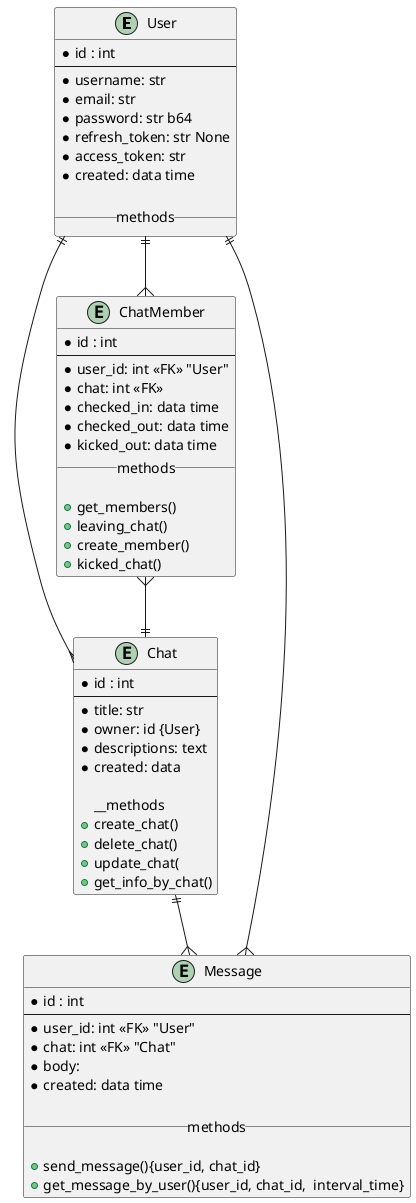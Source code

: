 @startuml
entity "User"  {
  * id : int
  --
  * username: str
  * email: str
  * password: str b64
  * refresh_token: str None
  * access_token: str
  * created: data time

  __methods__
}

entity "Chat" {
  * id : int
  --
  * title: str
  * owner: id {User}
  * descriptions: text
  * created: data

  __methods
  {method} + create_chat()
  {method} + delete_chat()
  {method} + update_chat(
  {method} + get_info_by_chat()
}

entity "Message" {
  * id : int
  --
  * user_id: int <<FK>> "User"
  * chat: int <<FK>> "Chat"
  * body:
  * created: data time

  __methods__

  {method} + send_message(){user_id, chat_id}
  {method} + get_message_by_user(){user_id, chat_id,  interval_time}
}

entity "ChatMember" {
  * id : int
  --
  * user_id: int <<FK>> "User"
  * chat: int <<FK>>
  * checked_in: data time
  * checked_out: data time
  * kicked_out: data time
  __methods__

  {method} + get_members()
  {method} + leaving_chat()
  {method} + create_member()
  {method} + kicked_chat()
}

User ||--{ "ChatMember"
"ChatMember" }--|| "Chat"
User ||--{ "Message"
"Chat" ||--{ "Message"
User ||--{ "Chat"
@enduml